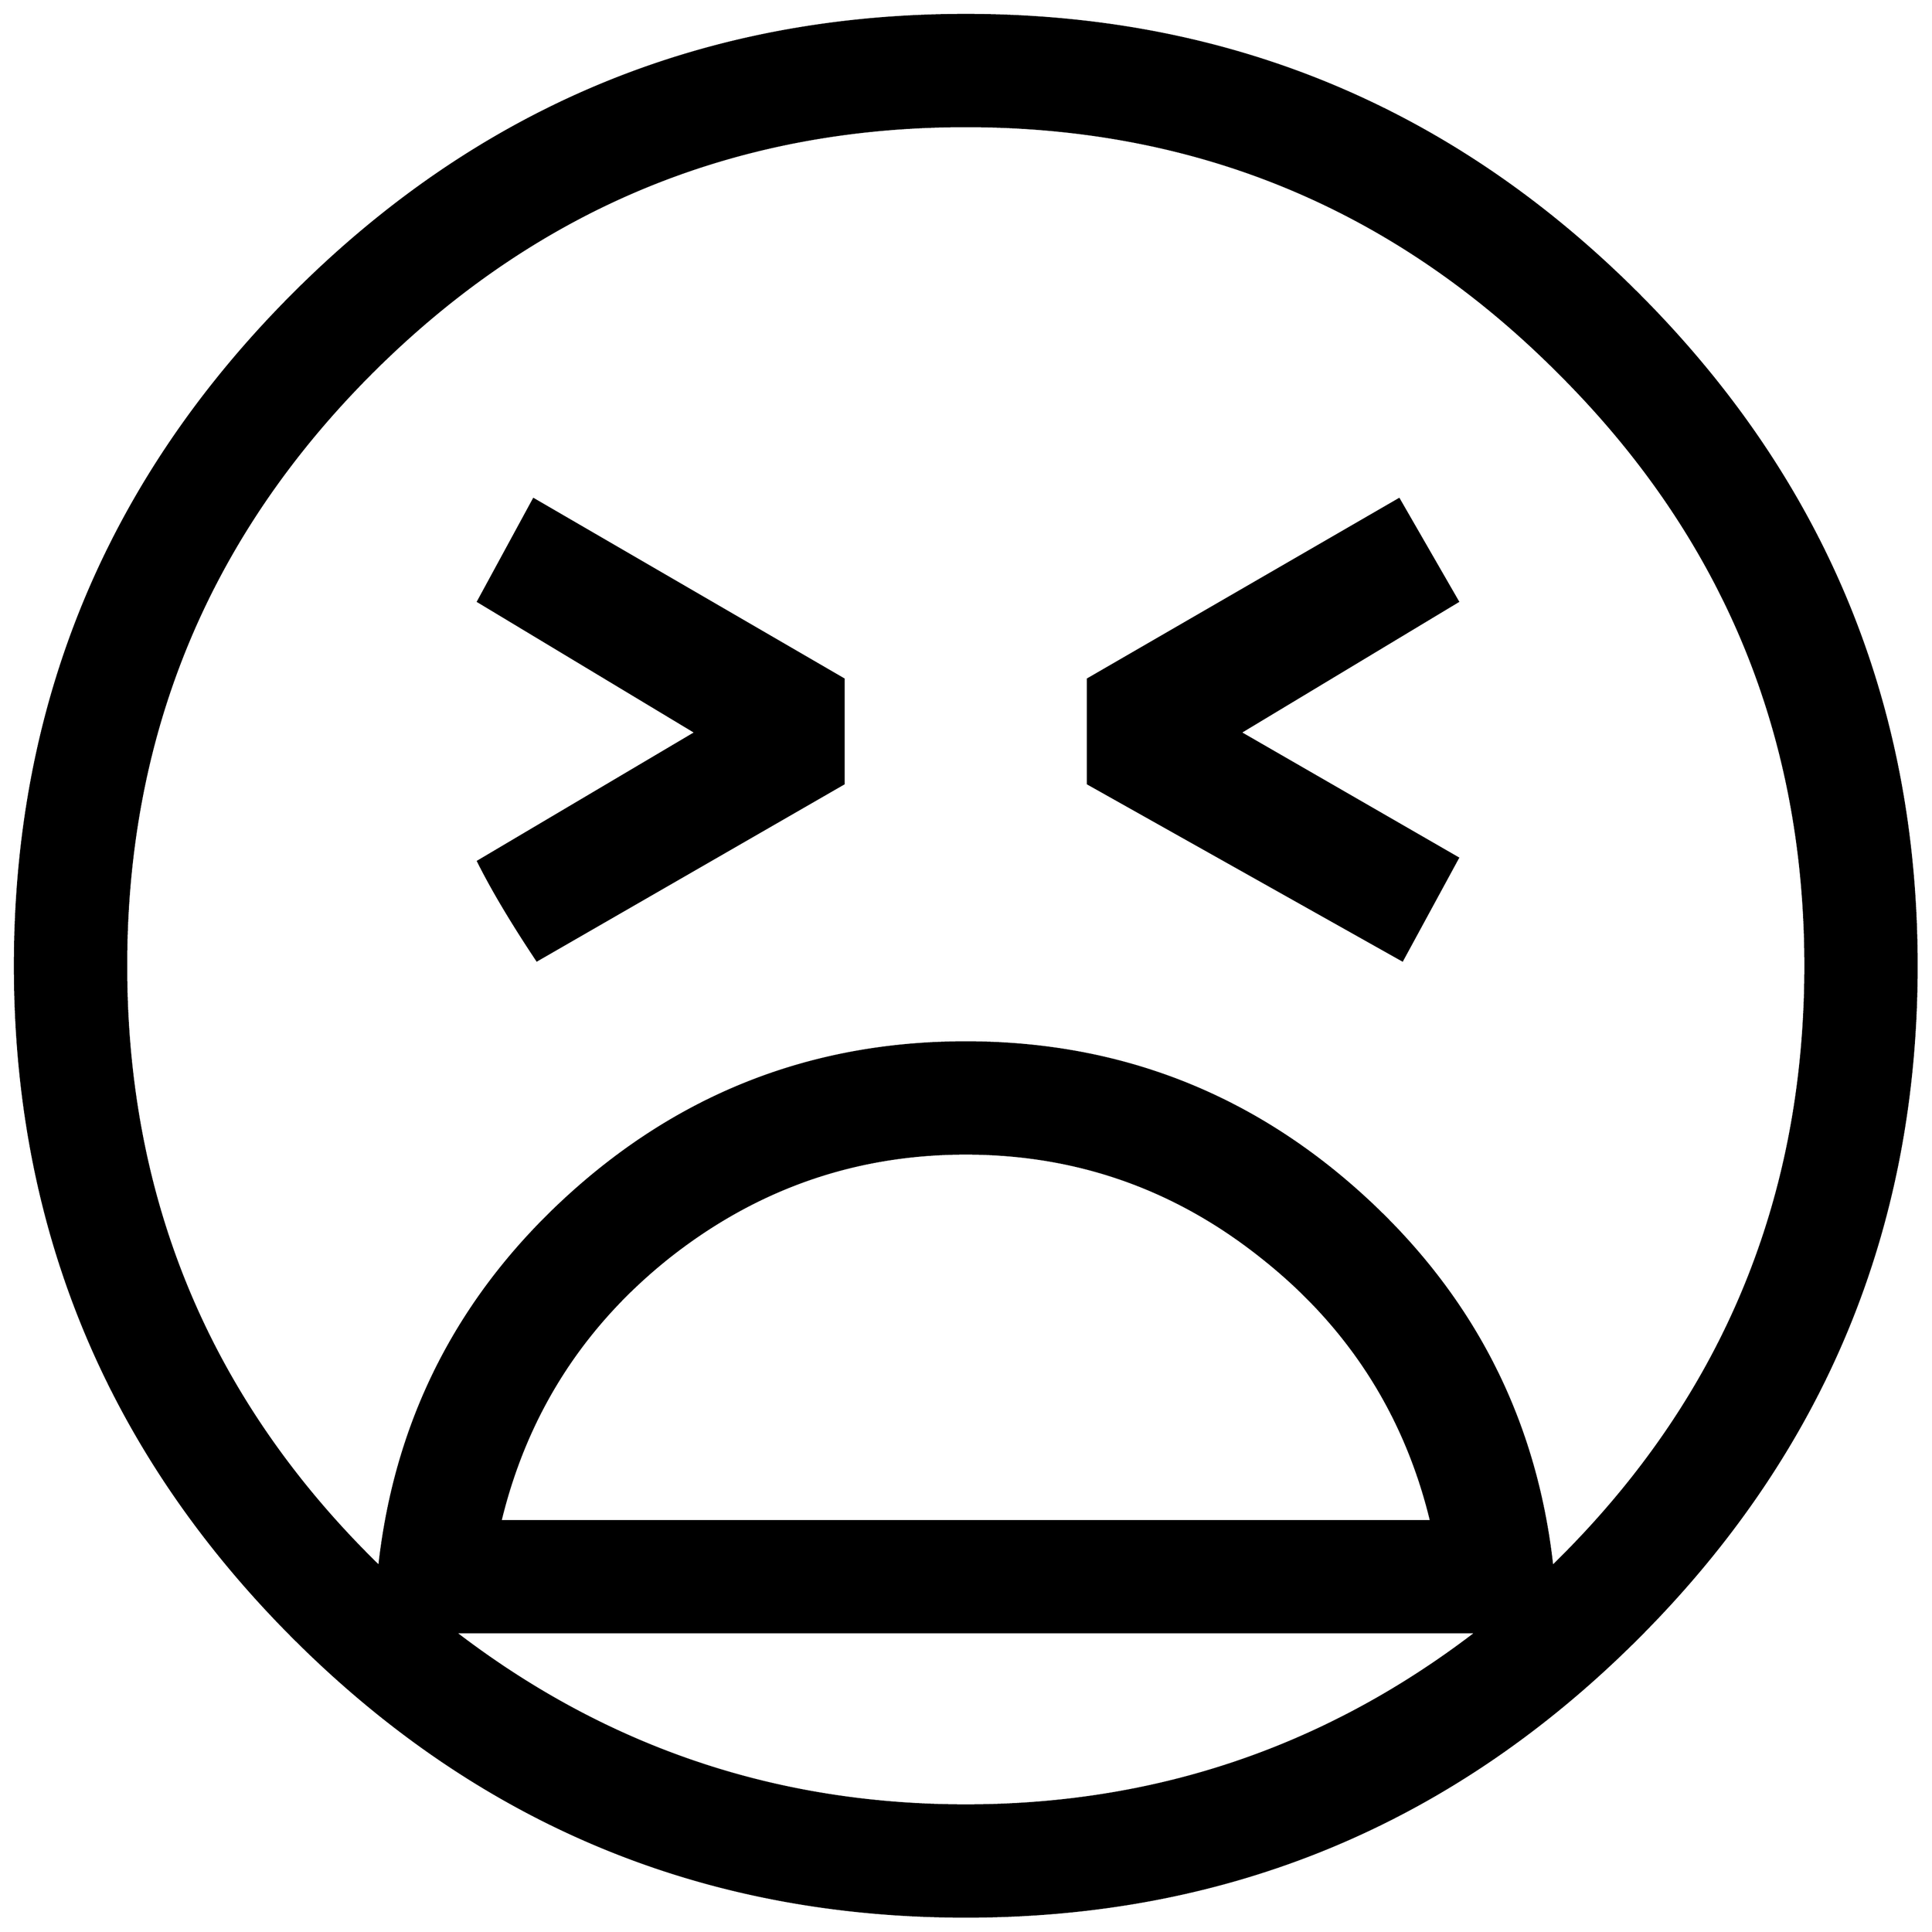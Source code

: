 


\begin{tikzpicture}[y=0.80pt, x=0.80pt, yscale=-1.0, xscale=1.0, inner sep=0pt, outer sep=0pt]
\begin{scope}[shift={(100.0,1706.0)},nonzero rule]
  \path[draw=.,fill=.,line width=1.600pt] (1794.0,-582.0) ..
    controls (1794.0,-346.0) and (1710.333,-144.333) ..
    (1543.0,23.0) .. controls (1375.667,190.333) and (1174.0,274.0)
    .. (938.0,274.0) .. controls (702.0,274.0) and (500.333,190.333)
    .. (333.0,23.0) .. controls (165.667,-144.333) and (82.0,-346.0)
    .. (82.0,-582.0) .. controls (82.0,-818.0) and
    (165.667,-1019.667) .. (333.0,-1187.0) .. controls
    (500.333,-1354.333) and (702.0,-1438.0) .. (938.0,-1438.0) ..
    controls (1174.0,-1438.0) and (1375.667,-1354.333) ..
    (1543.0,-1187.0) .. controls (1710.333,-1019.667) and
    (1794.0,-818.0) .. (1794.0,-582.0) -- cycle(1694.0,-582.0)
    .. controls (1694.0,-790.667) and (1620.0,-968.667) ..
    (1472.0,-1116.0) .. controls (1324.667,-1264.0) and
    (1146.667,-1338.0) .. (938.0,-1338.0) .. controls
    (729.333,-1338.0) and (551.0,-1264.0) .. (403.0,-1116.0) ..
    controls (255.667,-968.667) and (182.0,-790.667) .. (182.0,-582.0)
    .. controls (182.0,-369.333) and (258.0,-189.0) ..
    (410.0,-41.0) .. controls (424.667,-174.333) and (482.333,-286.333)
    .. (583.0,-377.0) .. controls (683.667,-467.667) and
    (802.0,-513.0) .. (938.0,-513.0) .. controls (1074.0,-513.0)
    and (1192.333,-467.667) .. (1293.0,-377.0) .. controls
    (1393.667,-286.333) and (1451.333,-174.333) .. (1466.0,-41.0) ..
    controls (1618.0,-189.0) and (1694.0,-369.333) ..
    (1694.0,-582.0) -- cycle(1357.0,-82.0) .. controls
    (1333.667,-178.667) and (1282.667,-258.0) .. (1204.0,-320.0) ..
    controls (1126.0,-382.0) and (1037.333,-413.0) ..
    (938.0,-413.0) .. controls (838.667,-413.0) and (749.667,-382.0)
    .. (671.0,-320.0) .. controls (593.0,-258.0) and
    (542.333,-178.667) .. (519.0,-82.0) -- (1357.0,-82.0) --
    cycle(1398.0,18.0) -- (478.0,18.0) .. controls (613.333,122.0)
    and (766.667,174.0) .. (938.0,174.0) .. controls
    (1109.333,174.0) and (1262.667,122.0) .. (1398.0,18.0) --
    cycle(1381.0,-679.0) -- (1331.0,-587.0) -- (1048.0,-746.0)
    -- (1048.0,-840.0) -- (1328.0,-1002.0) -- (1381.0,-910.0) --
    (1185.0,-792.0) -- (1381.0,-679.0) -- cycle(828.0,-746.0) --
    (552.0,-587.0) .. controls (529.333,-621.0) and (511.667,-650.667)
    .. (499.0,-676.0) -- (695.0,-792.0) -- (499.0,-910.0) --
    (549.0,-1002.0) -- (828.0,-840.0) -- (828.0,-746.0) --
    cycle;
\end{scope}

\end{tikzpicture}

